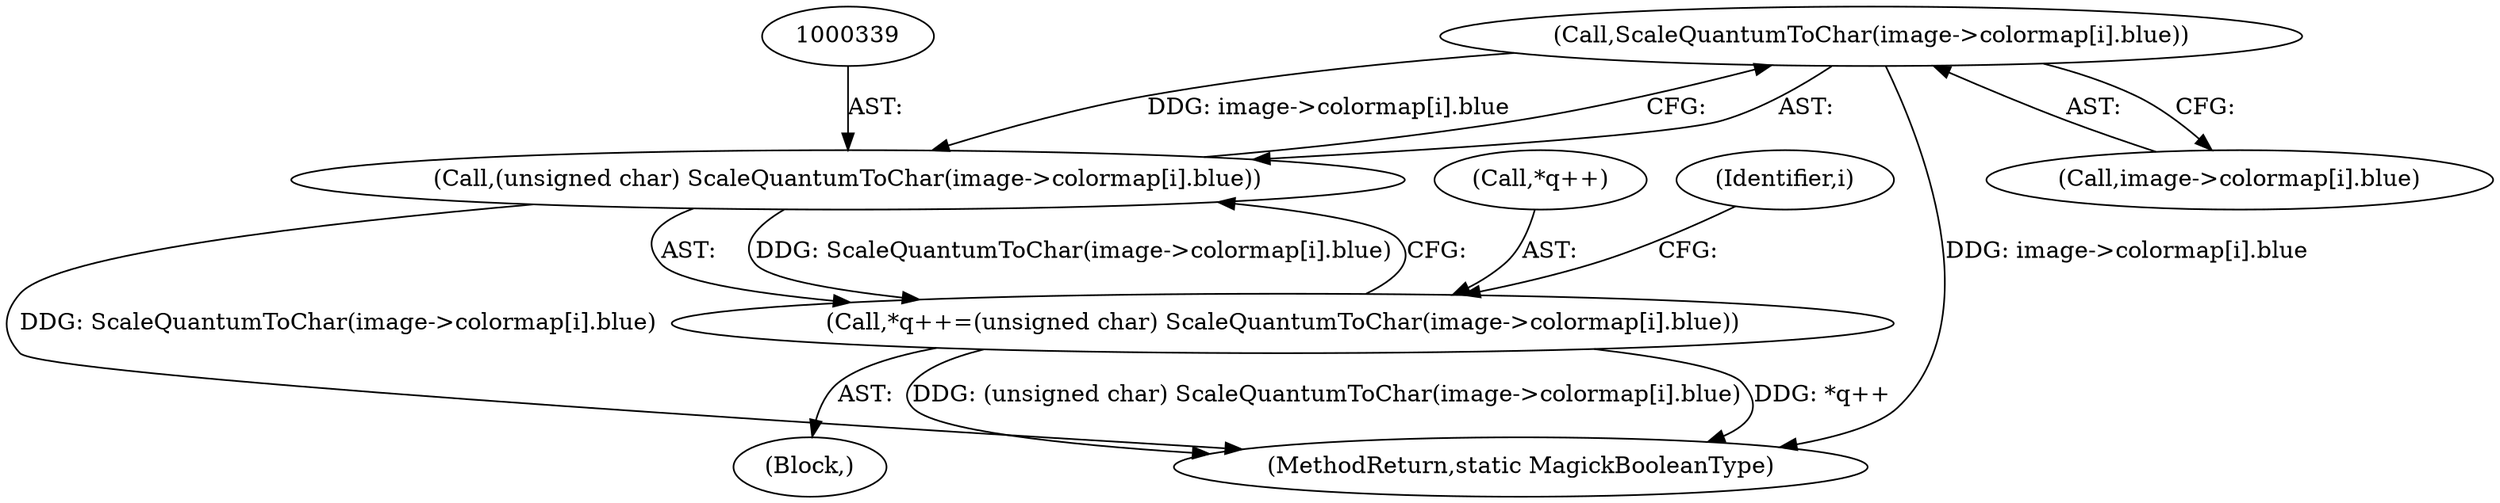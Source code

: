 digraph "0_ImageMagick_6233ef75bb973745ab1092b59aea8fe316f09074@array" {
"1000340" [label="(Call,ScaleQuantumToChar(image->colormap[i].blue))"];
"1000338" [label="(Call,(unsigned char) ScaleQuantumToChar(image->colormap[i].blue))"];
"1000334" [label="(Call,*q++=(unsigned char) ScaleQuantumToChar(image->colormap[i].blue))"];
"1000338" [label="(Call,(unsigned char) ScaleQuantumToChar(image->colormap[i].blue))"];
"1000340" [label="(Call,ScaleQuantumToChar(image->colormap[i].blue))"];
"1000334" [label="(Call,*q++=(unsigned char) ScaleQuantumToChar(image->colormap[i].blue))"];
"1000304" [label="(Identifier,i)"];
"1000335" [label="(Call,*q++)"];
"1000341" [label="(Call,image->colormap[i].blue)"];
"1000583" [label="(MethodReturn,static MagickBooleanType)"];
"1000305" [label="(Block,)"];
"1000340" -> "1000338"  [label="AST: "];
"1000340" -> "1000341"  [label="CFG: "];
"1000341" -> "1000340"  [label="AST: "];
"1000338" -> "1000340"  [label="CFG: "];
"1000340" -> "1000583"  [label="DDG: image->colormap[i].blue"];
"1000340" -> "1000338"  [label="DDG: image->colormap[i].blue"];
"1000338" -> "1000334"  [label="AST: "];
"1000339" -> "1000338"  [label="AST: "];
"1000334" -> "1000338"  [label="CFG: "];
"1000338" -> "1000583"  [label="DDG: ScaleQuantumToChar(image->colormap[i].blue)"];
"1000338" -> "1000334"  [label="DDG: ScaleQuantumToChar(image->colormap[i].blue)"];
"1000334" -> "1000305"  [label="AST: "];
"1000335" -> "1000334"  [label="AST: "];
"1000304" -> "1000334"  [label="CFG: "];
"1000334" -> "1000583"  [label="DDG: (unsigned char) ScaleQuantumToChar(image->colormap[i].blue)"];
"1000334" -> "1000583"  [label="DDG: *q++"];
}

